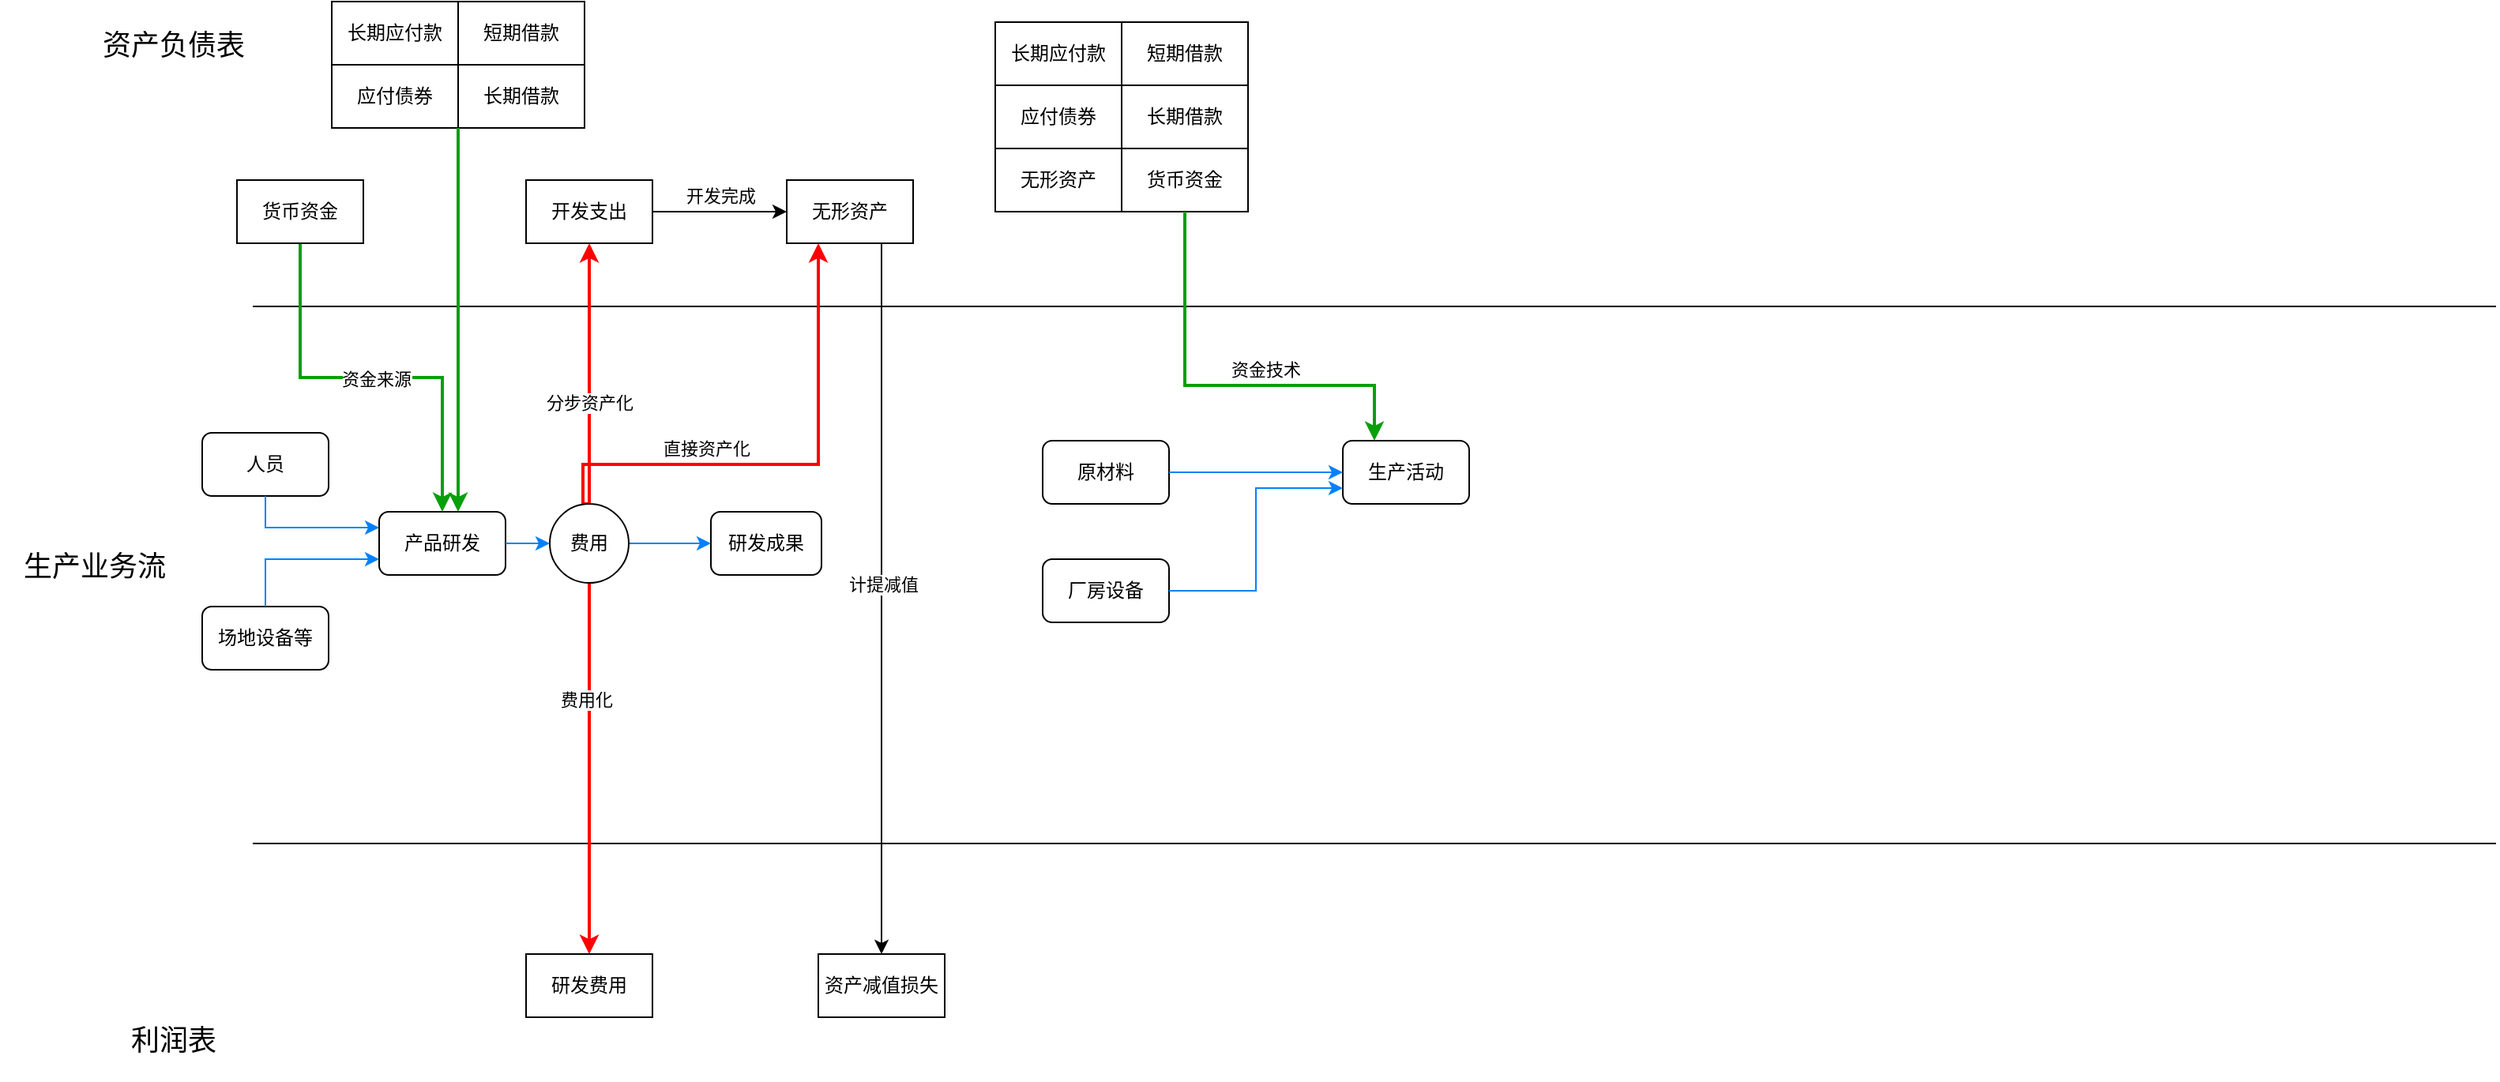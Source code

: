 <mxfile version="24.8.4">
  <diagram name="Page-1" id="RIPOSOB8vfV2EPrKnL5X">
    <mxGraphModel dx="2663" dy="712" grid="1" gridSize="10" guides="1" tooltips="1" connect="1" arrows="1" fold="1" page="1" pageScale="1" pageWidth="850" pageHeight="1100" math="0" shadow="0">
      <root>
        <mxCell id="0" />
        <mxCell id="1" parent="0" />
        <mxCell id="PDw0ZhWUSigSXVAjHn8G-1" value="" style="endArrow=none;html=1;rounded=0;" edge="1" parent="1">
          <mxGeometry width="50" height="50" relative="1" as="geometry">
            <mxPoint x="160" y="330" as="sourcePoint" />
            <mxPoint x="1580" y="330" as="targetPoint" />
          </mxGeometry>
        </mxCell>
        <mxCell id="PDw0ZhWUSigSXVAjHn8G-2" value="" style="endArrow=none;html=1;rounded=0;" edge="1" parent="1">
          <mxGeometry width="50" height="50" relative="1" as="geometry">
            <mxPoint x="160" y="670" as="sourcePoint" />
            <mxPoint x="1580" y="670" as="targetPoint" />
          </mxGeometry>
        </mxCell>
        <mxCell id="PDw0ZhWUSigSXVAjHn8G-3" value="&lt;font style=&quot;font-size: 18px;&quot;&gt;资产负债表&lt;/font&gt;" style="text;html=1;align=center;verticalAlign=middle;whiteSpace=wrap;rounded=0;" vertex="1" parent="1">
          <mxGeometry x="50" y="140" width="120" height="50" as="geometry" />
        </mxCell>
        <mxCell id="PDw0ZhWUSigSXVAjHn8G-4" value="&lt;font style=&quot;font-size: 18px;&quot;&gt;生产业务流&lt;/font&gt;" style="text;html=1;align=center;verticalAlign=middle;whiteSpace=wrap;rounded=0;" vertex="1" parent="1">
          <mxGeometry y="470" width="120" height="50" as="geometry" />
        </mxCell>
        <mxCell id="PDw0ZhWUSigSXVAjHn8G-5" value="&lt;font style=&quot;font-size: 18px;&quot;&gt;利润表&lt;/font&gt;" style="text;html=1;align=center;verticalAlign=middle;whiteSpace=wrap;rounded=0;" vertex="1" parent="1">
          <mxGeometry x="50" y="770" width="120" height="50" as="geometry" />
        </mxCell>
        <mxCell id="PDw0ZhWUSigSXVAjHn8G-14" style="edgeStyle=orthogonalEdgeStyle;rounded=0;orthogonalLoop=1;jettySize=auto;html=1;exitX=0.5;exitY=1;exitDx=0;exitDy=0;strokeColor=#ff0000;strokeWidth=2;" edge="1" parent="1" source="PDw0ZhWUSigSXVAjHn8G-37" target="PDw0ZhWUSigSXVAjHn8G-13">
          <mxGeometry relative="1" as="geometry" />
        </mxCell>
        <mxCell id="PDw0ZhWUSigSXVAjHn8G-15" value="费用化" style="edgeLabel;html=1;align=center;verticalAlign=middle;resizable=0;points=[];" vertex="1" connectable="0" parent="PDw0ZhWUSigSXVAjHn8G-14">
          <mxGeometry x="-0.375" y="-2" relative="1" as="geometry">
            <mxPoint as="offset" />
          </mxGeometry>
        </mxCell>
        <mxCell id="PDw0ZhWUSigSXVAjHn8G-27" style="edgeStyle=orthogonalEdgeStyle;rounded=0;orthogonalLoop=1;jettySize=auto;html=1;exitX=1;exitY=0.5;exitDx=0;exitDy=0;strokeColor=#0081fa;" edge="1" parent="1" source="PDw0ZhWUSigSXVAjHn8G-37" target="PDw0ZhWUSigSXVAjHn8G-7">
          <mxGeometry relative="1" as="geometry" />
        </mxCell>
        <mxCell id="PDw0ZhWUSigSXVAjHn8G-6" value="产品研发" style="rounded=1;whiteSpace=wrap;html=1;" vertex="1" parent="1">
          <mxGeometry x="240" y="460" width="80" height="40" as="geometry" />
        </mxCell>
        <mxCell id="PDw0ZhWUSigSXVAjHn8G-7" value="研发成果" style="rounded=1;whiteSpace=wrap;html=1;" vertex="1" parent="1">
          <mxGeometry x="450" y="460" width="70" height="40" as="geometry" />
        </mxCell>
        <mxCell id="PDw0ZhWUSigSXVAjHn8G-13" value="研发费用" style="rounded=0;whiteSpace=wrap;html=1;" vertex="1" parent="1">
          <mxGeometry x="333" y="740" width="80" height="40" as="geometry" />
        </mxCell>
        <mxCell id="PDw0ZhWUSigSXVAjHn8G-16" style="edgeStyle=orthogonalEdgeStyle;rounded=0;orthogonalLoop=1;jettySize=auto;html=1;exitX=0.5;exitY=0;exitDx=0;exitDy=0;strokeColor=#ff0000;strokeWidth=2;entryX=0.5;entryY=1;entryDx=0;entryDy=0;" edge="1" parent="1" source="PDw0ZhWUSigSXVAjHn8G-37" target="PDw0ZhWUSigSXVAjHn8G-18">
          <mxGeometry relative="1" as="geometry">
            <mxPoint x="258" y="510" as="sourcePoint" />
            <mxPoint x="378" y="270" as="targetPoint" />
          </mxGeometry>
        </mxCell>
        <mxCell id="PDw0ZhWUSigSXVAjHn8G-17" value="分步资产化" style="edgeLabel;html=1;align=center;verticalAlign=middle;resizable=0;points=[];" vertex="1" connectable="0" parent="PDw0ZhWUSigSXVAjHn8G-16">
          <mxGeometry x="-0.375" y="-2" relative="1" as="geometry">
            <mxPoint x="-2" y="-13" as="offset" />
          </mxGeometry>
        </mxCell>
        <mxCell id="PDw0ZhWUSigSXVAjHn8G-22" value="开发完成" style="edgeStyle=orthogonalEdgeStyle;rounded=0;orthogonalLoop=1;jettySize=auto;html=1;exitX=1;exitY=0.5;exitDx=0;exitDy=0;" edge="1" parent="1" source="PDw0ZhWUSigSXVAjHn8G-18" target="PDw0ZhWUSigSXVAjHn8G-19">
          <mxGeometry y="10" relative="1" as="geometry">
            <Array as="points">
              <mxPoint x="450" y="270" />
              <mxPoint x="450" y="270" />
            </Array>
            <mxPoint as="offset" />
          </mxGeometry>
        </mxCell>
        <mxCell id="PDw0ZhWUSigSXVAjHn8G-18" value="开发支出" style="rounded=0;whiteSpace=wrap;html=1;" vertex="1" parent="1">
          <mxGeometry x="333" y="250" width="80" height="40" as="geometry" />
        </mxCell>
        <mxCell id="PDw0ZhWUSigSXVAjHn8G-25" style="edgeStyle=orthogonalEdgeStyle;rounded=0;orthogonalLoop=1;jettySize=auto;html=1;exitX=0.75;exitY=1;exitDx=0;exitDy=0;entryX=0.5;entryY=0;entryDx=0;entryDy=0;" edge="1" parent="1" source="PDw0ZhWUSigSXVAjHn8G-19" target="PDw0ZhWUSigSXVAjHn8G-23">
          <mxGeometry relative="1" as="geometry" />
        </mxCell>
        <mxCell id="PDw0ZhWUSigSXVAjHn8G-26" value="计提减值" style="edgeLabel;html=1;align=center;verticalAlign=middle;resizable=0;points=[];" vertex="1" connectable="0" parent="PDw0ZhWUSigSXVAjHn8G-25">
          <mxGeometry x="-0.039" y="1" relative="1" as="geometry">
            <mxPoint as="offset" />
          </mxGeometry>
        </mxCell>
        <mxCell id="PDw0ZhWUSigSXVAjHn8G-19" value="无形资产" style="rounded=0;whiteSpace=wrap;html=1;" vertex="1" parent="1">
          <mxGeometry x="498" y="250" width="80" height="40" as="geometry" />
        </mxCell>
        <mxCell id="PDw0ZhWUSigSXVAjHn8G-23" value="资产减值损失" style="rounded=0;whiteSpace=wrap;html=1;" vertex="1" parent="1">
          <mxGeometry x="518" y="740" width="80" height="40" as="geometry" />
        </mxCell>
        <mxCell id="PDw0ZhWUSigSXVAjHn8G-30" style="edgeStyle=orthogonalEdgeStyle;rounded=0;orthogonalLoop=1;jettySize=auto;html=1;strokeColor=#ff0000;strokeWidth=2;exitX=0.5;exitY=0;exitDx=0;exitDy=0;entryX=0.25;entryY=1;entryDx=0;entryDy=0;" edge="1" parent="1" target="PDw0ZhWUSigSXVAjHn8G-19">
          <mxGeometry relative="1" as="geometry">
            <mxPoint x="372" y="455" as="sourcePoint" />
            <mxPoint x="730" y="430" as="targetPoint" />
            <Array as="points">
              <mxPoint x="369" y="455" />
              <mxPoint x="369" y="430" />
              <mxPoint x="518" y="430" />
            </Array>
          </mxGeometry>
        </mxCell>
        <mxCell id="PDw0ZhWUSigSXVAjHn8G-31" value="直接资产化" style="edgeLabel;html=1;align=center;verticalAlign=middle;resizable=0;points=[];" vertex="1" connectable="0" parent="PDw0ZhWUSigSXVAjHn8G-30">
          <mxGeometry x="-0.375" y="-2" relative="1" as="geometry">
            <mxPoint x="7" y="-12" as="offset" />
          </mxGeometry>
        </mxCell>
        <mxCell id="PDw0ZhWUSigSXVAjHn8G-35" value="人员" style="rounded=1;whiteSpace=wrap;html=1;" vertex="1" parent="1">
          <mxGeometry x="128" y="410" width="80" height="40" as="geometry" />
        </mxCell>
        <mxCell id="PDw0ZhWUSigSXVAjHn8G-36" value="场地设备等" style="rounded=1;whiteSpace=wrap;html=1;" vertex="1" parent="1">
          <mxGeometry x="128" y="520" width="80" height="40" as="geometry" />
        </mxCell>
        <mxCell id="PDw0ZhWUSigSXVAjHn8G-39" value="" style="edgeStyle=orthogonalEdgeStyle;rounded=0;orthogonalLoop=1;jettySize=auto;html=1;exitX=1;exitY=0.5;exitDx=0;exitDy=0;strokeColor=#0081fa;" edge="1" parent="1" source="PDw0ZhWUSigSXVAjHn8G-6" target="PDw0ZhWUSigSXVAjHn8G-37">
          <mxGeometry relative="1" as="geometry">
            <mxPoint x="288" y="480" as="sourcePoint" />
            <mxPoint x="413" y="480" as="targetPoint" />
          </mxGeometry>
        </mxCell>
        <mxCell id="PDw0ZhWUSigSXVAjHn8G-37" value="费用" style="ellipse;whiteSpace=wrap;html=1;aspect=fixed;" vertex="1" parent="1">
          <mxGeometry x="348" y="455" width="50" height="50" as="geometry" />
        </mxCell>
        <mxCell id="PDw0ZhWUSigSXVAjHn8G-42" value="" style="edgeStyle=orthogonalEdgeStyle;rounded=0;orthogonalLoop=1;jettySize=auto;html=1;strokeColor=#0081fa;exitX=0.5;exitY=1;exitDx=0;exitDy=0;entryX=0;entryY=0.25;entryDx=0;entryDy=0;" edge="1" parent="1" source="PDw0ZhWUSigSXVAjHn8G-35" target="PDw0ZhWUSigSXVAjHn8G-6">
          <mxGeometry relative="1" as="geometry">
            <mxPoint x="240" y="530" as="sourcePoint" />
            <mxPoint x="358" y="490" as="targetPoint" />
          </mxGeometry>
        </mxCell>
        <mxCell id="PDw0ZhWUSigSXVAjHn8G-43" value="" style="edgeStyle=orthogonalEdgeStyle;rounded=0;orthogonalLoop=1;jettySize=auto;html=1;strokeColor=#0081fa;exitX=0.5;exitY=0;exitDx=0;exitDy=0;entryX=0;entryY=0.75;entryDx=0;entryDy=0;" edge="1" parent="1" source="PDw0ZhWUSigSXVAjHn8G-36" target="PDw0ZhWUSigSXVAjHn8G-6">
          <mxGeometry relative="1" as="geometry">
            <mxPoint x="178" y="460" as="sourcePoint" />
            <mxPoint x="250" y="480" as="targetPoint" />
          </mxGeometry>
        </mxCell>
        <mxCell id="PDw0ZhWUSigSXVAjHn8G-45" value="" style="edgeStyle=orthogonalEdgeStyle;rounded=0;orthogonalLoop=1;jettySize=auto;html=1;exitX=0.5;exitY=1;exitDx=0;exitDy=0;strokeColor=#099f0c;strokeWidth=2;entryX=0.5;entryY=0;entryDx=0;entryDy=0;" edge="1" parent="1" source="PDw0ZhWUSigSXVAjHn8G-9" target="PDw0ZhWUSigSXVAjHn8G-6">
          <mxGeometry relative="1" as="geometry">
            <mxPoint x="280" y="235" as="sourcePoint" />
            <mxPoint x="280" y="360" as="targetPoint" />
          </mxGeometry>
        </mxCell>
        <mxCell id="PDw0ZhWUSigSXVAjHn8G-55" value="资金来源" style="edgeLabel;html=1;align=center;verticalAlign=middle;resizable=0;points=[];" vertex="1" connectable="0" parent="PDw0ZhWUSigSXVAjHn8G-45">
          <mxGeometry x="0.021" y="-1" relative="1" as="geometry">
            <mxPoint as="offset" />
          </mxGeometry>
        </mxCell>
        <mxCell id="PDw0ZhWUSigSXVAjHn8G-9" value="货币资金" style="rounded=0;whiteSpace=wrap;html=1;" vertex="1" parent="1">
          <mxGeometry x="150" y="250" width="80" height="40" as="geometry" />
        </mxCell>
        <mxCell id="PDw0ZhWUSigSXVAjHn8G-47" value="应付债券" style="rounded=0;whiteSpace=wrap;html=1;" vertex="1" parent="1">
          <mxGeometry x="210" y="177" width="80" height="40" as="geometry" />
        </mxCell>
        <mxCell id="PDw0ZhWUSigSXVAjHn8G-48" value="短期借款" style="rounded=0;whiteSpace=wrap;html=1;" vertex="1" parent="1">
          <mxGeometry x="290" y="137" width="80" height="40" as="geometry" />
        </mxCell>
        <mxCell id="PDw0ZhWUSigSXVAjHn8G-49" value="长期借款" style="rounded=0;whiteSpace=wrap;html=1;" vertex="1" parent="1">
          <mxGeometry x="290" y="177" width="80" height="40" as="geometry" />
        </mxCell>
        <mxCell id="PDw0ZhWUSigSXVAjHn8G-50" value="长期应付款" style="rounded=0;whiteSpace=wrap;html=1;" vertex="1" parent="1">
          <mxGeometry x="210" y="137" width="80" height="40" as="geometry" />
        </mxCell>
        <mxCell id="PDw0ZhWUSigSXVAjHn8G-56" value="" style="edgeStyle=orthogonalEdgeStyle;rounded=0;orthogonalLoop=1;jettySize=auto;html=1;exitX=1;exitY=1;exitDx=0;exitDy=0;strokeColor=#099f0c;strokeWidth=2;" edge="1" parent="1" source="PDw0ZhWUSigSXVAjHn8G-47">
          <mxGeometry relative="1" as="geometry">
            <mxPoint x="200" y="300" as="sourcePoint" />
            <mxPoint x="290" y="460" as="targetPoint" />
          </mxGeometry>
        </mxCell>
        <mxCell id="PDw0ZhWUSigSXVAjHn8G-59" value="原材料" style="rounded=1;whiteSpace=wrap;html=1;" vertex="1" parent="1">
          <mxGeometry x="660" y="415" width="80" height="40" as="geometry" />
        </mxCell>
        <mxCell id="PDw0ZhWUSigSXVAjHn8G-60" value="厂房设备" style="rounded=1;whiteSpace=wrap;html=1;" vertex="1" parent="1">
          <mxGeometry x="660" y="490" width="80" height="40" as="geometry" />
        </mxCell>
        <mxCell id="PDw0ZhWUSigSXVAjHn8G-61" value="生产活动" style="rounded=1;whiteSpace=wrap;html=1;" vertex="1" parent="1">
          <mxGeometry x="850" y="415" width="80" height="40" as="geometry" />
        </mxCell>
        <mxCell id="PDw0ZhWUSigSXVAjHn8G-64" value="无形资产" style="rounded=0;whiteSpace=wrap;html=1;" vertex="1" parent="1">
          <mxGeometry x="630" y="230" width="80" height="40" as="geometry" />
        </mxCell>
        <mxCell id="PDw0ZhWUSigSXVAjHn8G-66" value="货币资金" style="rounded=0;whiteSpace=wrap;html=1;" vertex="1" parent="1">
          <mxGeometry x="710" y="230" width="80" height="40" as="geometry" />
        </mxCell>
        <mxCell id="PDw0ZhWUSigSXVAjHn8G-67" value="应付债券" style="rounded=0;whiteSpace=wrap;html=1;" vertex="1" parent="1">
          <mxGeometry x="630" y="190" width="80" height="40" as="geometry" />
        </mxCell>
        <mxCell id="PDw0ZhWUSigSXVAjHn8G-68" value="短期借款" style="rounded=0;whiteSpace=wrap;html=1;" vertex="1" parent="1">
          <mxGeometry x="710" y="150" width="80" height="40" as="geometry" />
        </mxCell>
        <mxCell id="PDw0ZhWUSigSXVAjHn8G-69" value="长期借款" style="rounded=0;whiteSpace=wrap;html=1;" vertex="1" parent="1">
          <mxGeometry x="710" y="190" width="80" height="40" as="geometry" />
        </mxCell>
        <mxCell id="PDw0ZhWUSigSXVAjHn8G-70" value="长期应付款" style="rounded=0;whiteSpace=wrap;html=1;" vertex="1" parent="1">
          <mxGeometry x="630" y="150" width="80" height="40" as="geometry" />
        </mxCell>
        <mxCell id="PDw0ZhWUSigSXVAjHn8G-73" value="" style="edgeStyle=orthogonalEdgeStyle;rounded=0;orthogonalLoop=1;jettySize=auto;html=1;strokeColor=#0081fa;exitX=1;exitY=0.5;exitDx=0;exitDy=0;entryX=0;entryY=0.5;entryDx=0;entryDy=0;" edge="1" parent="1" source="PDw0ZhWUSigSXVAjHn8G-59" target="PDw0ZhWUSigSXVAjHn8G-61">
          <mxGeometry relative="1" as="geometry">
            <mxPoint x="178" y="460" as="sourcePoint" />
            <mxPoint x="250" y="480" as="targetPoint" />
          </mxGeometry>
        </mxCell>
        <mxCell id="PDw0ZhWUSigSXVAjHn8G-74" value="" style="edgeStyle=orthogonalEdgeStyle;rounded=0;orthogonalLoop=1;jettySize=auto;html=1;strokeColor=#0081fa;exitX=1;exitY=0.5;exitDx=0;exitDy=0;entryX=0;entryY=0.75;entryDx=0;entryDy=0;" edge="1" parent="1" source="PDw0ZhWUSigSXVAjHn8G-60" target="PDw0ZhWUSigSXVAjHn8G-61">
          <mxGeometry relative="1" as="geometry">
            <mxPoint x="750" y="445" as="sourcePoint" />
            <mxPoint x="860" y="445" as="targetPoint" />
          </mxGeometry>
        </mxCell>
        <mxCell id="PDw0ZhWUSigSXVAjHn8G-75" value="" style="edgeStyle=orthogonalEdgeStyle;rounded=0;orthogonalLoop=1;jettySize=auto;html=1;strokeColor=#099f0c;strokeWidth=2;entryX=0.25;entryY=0;entryDx=0;entryDy=0;" edge="1" parent="1" target="PDw0ZhWUSigSXVAjHn8G-61">
          <mxGeometry relative="1" as="geometry">
            <mxPoint x="750" y="270" as="sourcePoint" />
            <mxPoint x="290" y="470" as="targetPoint" />
            <Array as="points">
              <mxPoint x="750" y="270" />
              <mxPoint x="750" y="380" />
              <mxPoint x="870" y="380" />
            </Array>
          </mxGeometry>
        </mxCell>
        <mxCell id="PDw0ZhWUSigSXVAjHn8G-76" value="资金技术" style="edgeLabel;html=1;align=center;verticalAlign=middle;resizable=0;points=[];" vertex="1" connectable="0" parent="PDw0ZhWUSigSXVAjHn8G-75">
          <mxGeometry x="0.021" y="-1" relative="1" as="geometry">
            <mxPoint x="25" y="-11" as="offset" />
          </mxGeometry>
        </mxCell>
      </root>
    </mxGraphModel>
  </diagram>
</mxfile>
